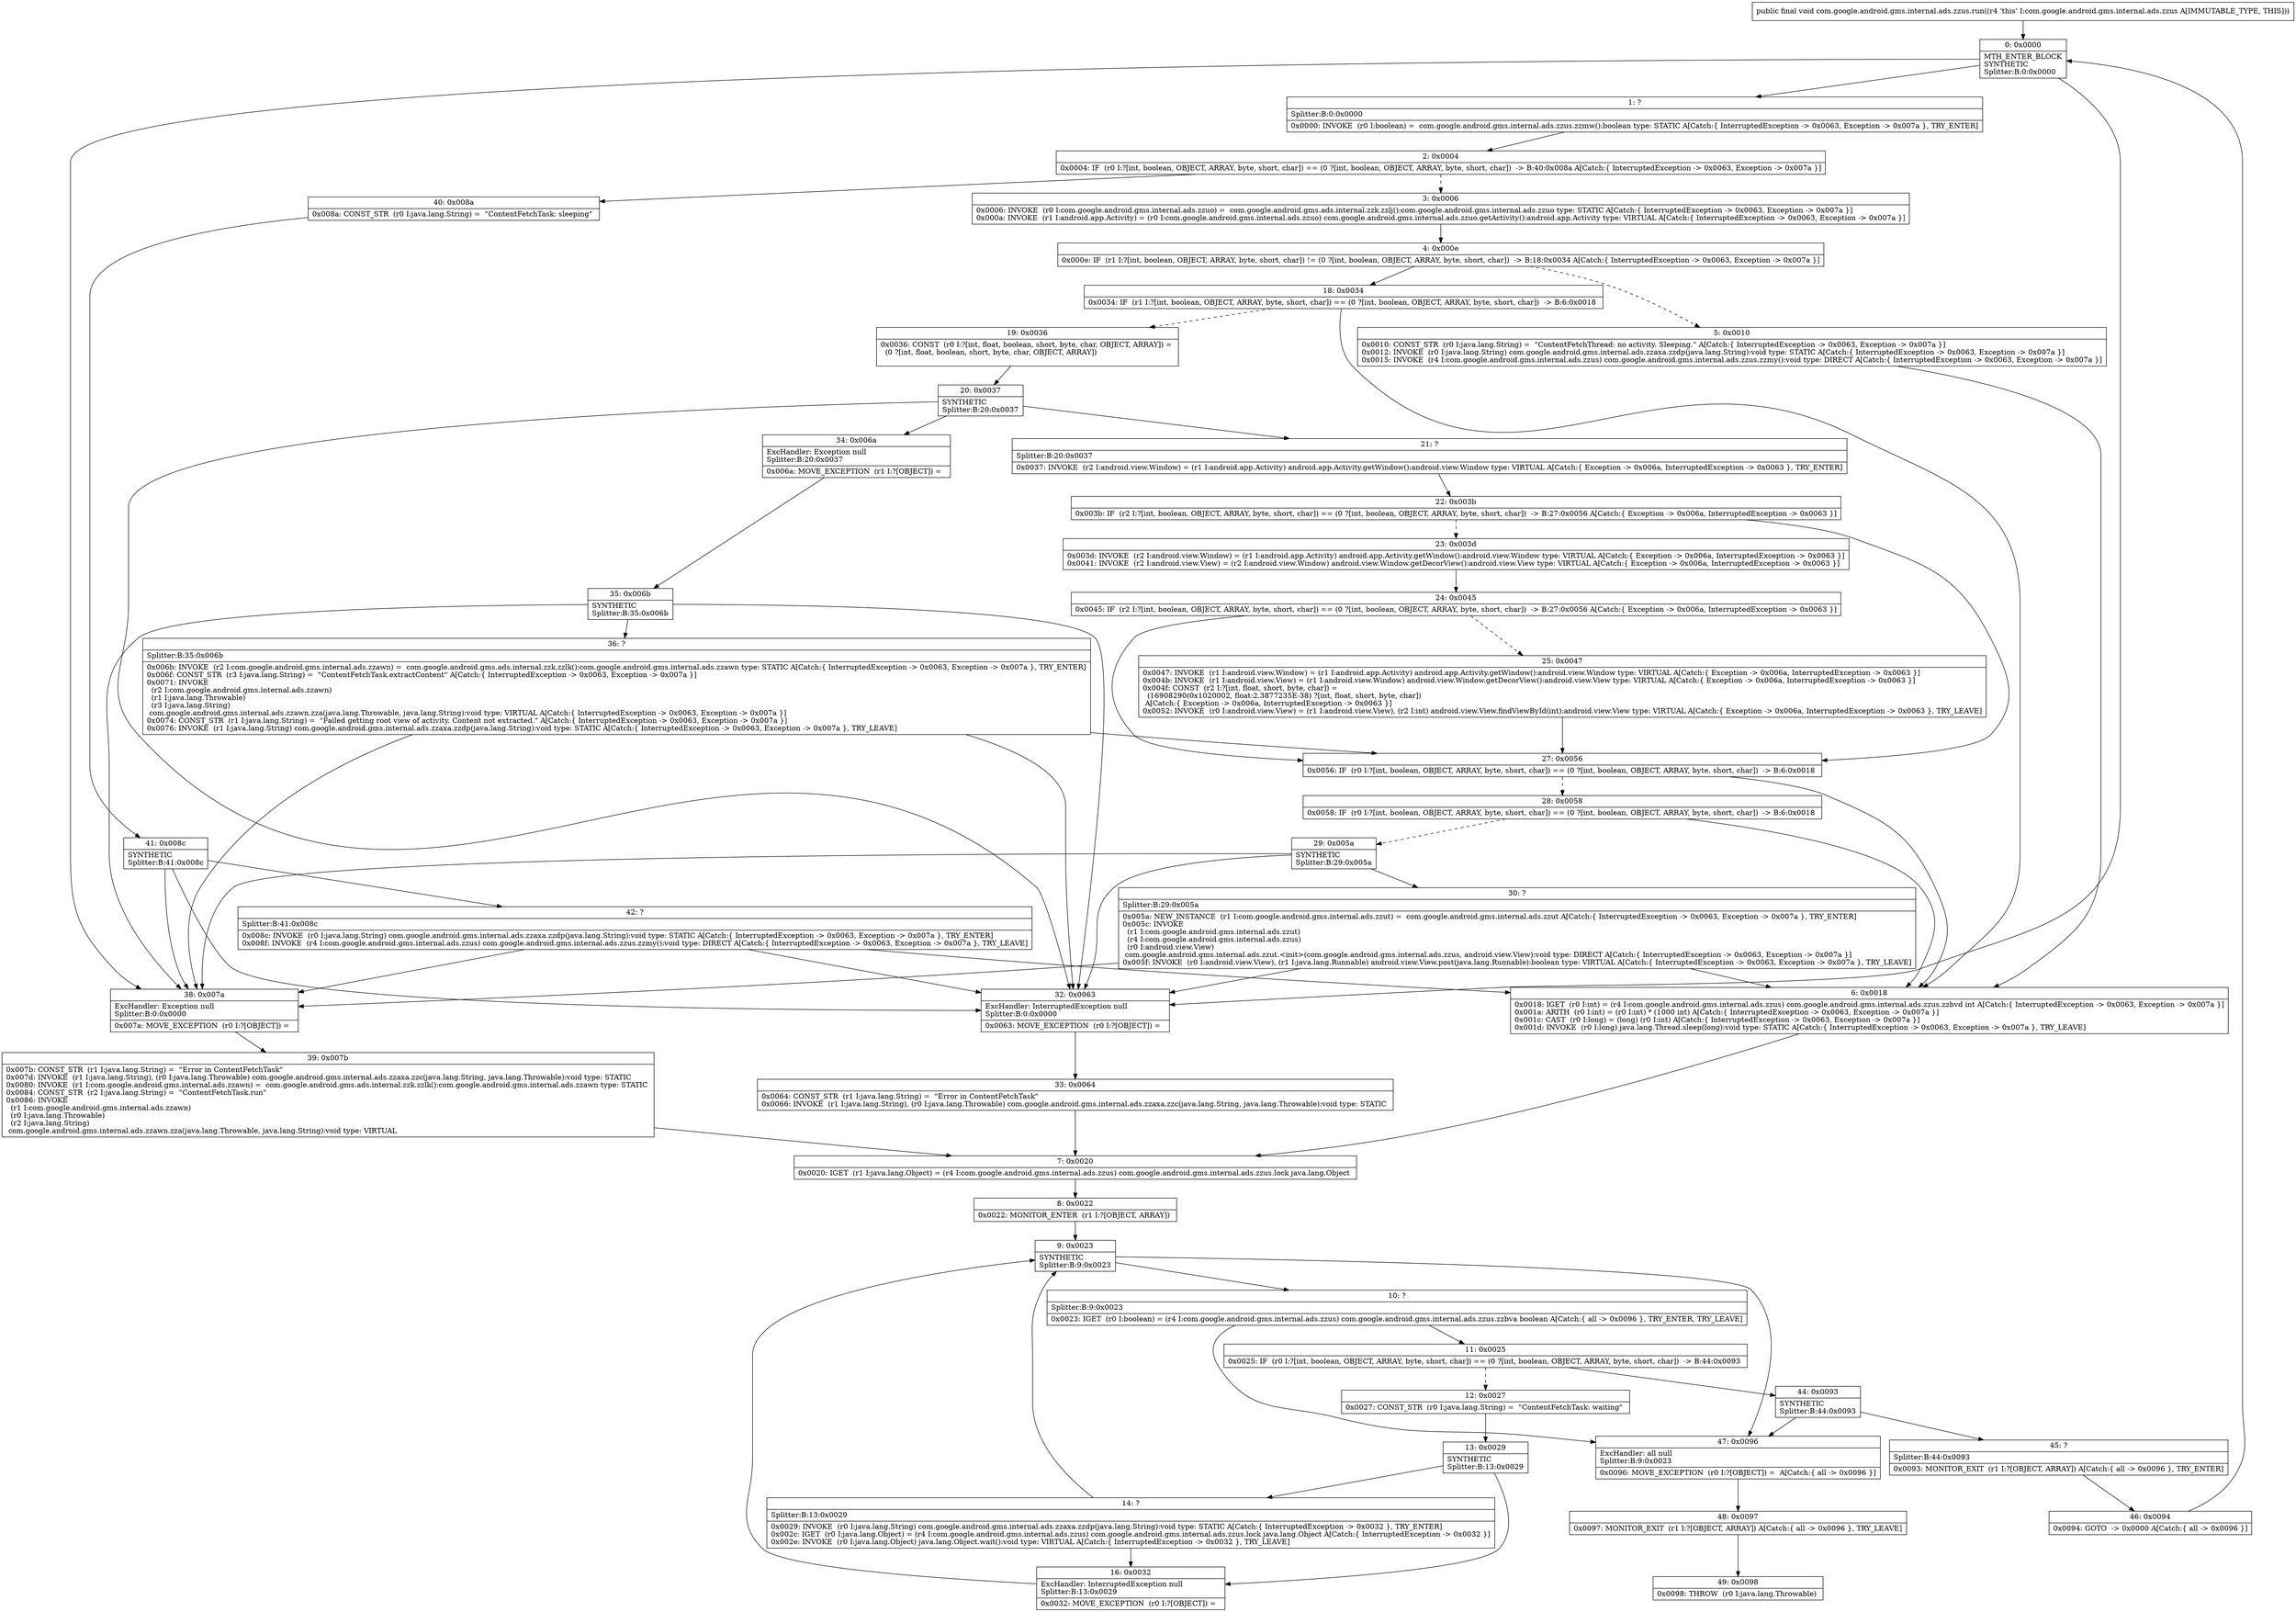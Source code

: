 digraph "CFG forcom.google.android.gms.internal.ads.zzus.run()V" {
Node_0 [shape=record,label="{0\:\ 0x0000|MTH_ENTER_BLOCK\lSYNTHETIC\lSplitter:B:0:0x0000\l}"];
Node_1 [shape=record,label="{1\:\ ?|Splitter:B:0:0x0000\l|0x0000: INVOKE  (r0 I:boolean) =  com.google.android.gms.internal.ads.zzus.zzmw():boolean type: STATIC A[Catch:\{ InterruptedException \-\> 0x0063, Exception \-\> 0x007a \}, TRY_ENTER]\l}"];
Node_2 [shape=record,label="{2\:\ 0x0004|0x0004: IF  (r0 I:?[int, boolean, OBJECT, ARRAY, byte, short, char]) == (0 ?[int, boolean, OBJECT, ARRAY, byte, short, char])  \-\> B:40:0x008a A[Catch:\{ InterruptedException \-\> 0x0063, Exception \-\> 0x007a \}]\l}"];
Node_3 [shape=record,label="{3\:\ 0x0006|0x0006: INVOKE  (r0 I:com.google.android.gms.internal.ads.zzuo) =  com.google.android.gms.ads.internal.zzk.zzlj():com.google.android.gms.internal.ads.zzuo type: STATIC A[Catch:\{ InterruptedException \-\> 0x0063, Exception \-\> 0x007a \}]\l0x000a: INVOKE  (r1 I:android.app.Activity) = (r0 I:com.google.android.gms.internal.ads.zzuo) com.google.android.gms.internal.ads.zzuo.getActivity():android.app.Activity type: VIRTUAL A[Catch:\{ InterruptedException \-\> 0x0063, Exception \-\> 0x007a \}]\l}"];
Node_4 [shape=record,label="{4\:\ 0x000e|0x000e: IF  (r1 I:?[int, boolean, OBJECT, ARRAY, byte, short, char]) != (0 ?[int, boolean, OBJECT, ARRAY, byte, short, char])  \-\> B:18:0x0034 A[Catch:\{ InterruptedException \-\> 0x0063, Exception \-\> 0x007a \}]\l}"];
Node_5 [shape=record,label="{5\:\ 0x0010|0x0010: CONST_STR  (r0 I:java.lang.String) =  \"ContentFetchThread: no activity. Sleeping.\" A[Catch:\{ InterruptedException \-\> 0x0063, Exception \-\> 0x007a \}]\l0x0012: INVOKE  (r0 I:java.lang.String) com.google.android.gms.internal.ads.zzaxa.zzdp(java.lang.String):void type: STATIC A[Catch:\{ InterruptedException \-\> 0x0063, Exception \-\> 0x007a \}]\l0x0015: INVOKE  (r4 I:com.google.android.gms.internal.ads.zzus) com.google.android.gms.internal.ads.zzus.zzmy():void type: DIRECT A[Catch:\{ InterruptedException \-\> 0x0063, Exception \-\> 0x007a \}]\l}"];
Node_6 [shape=record,label="{6\:\ 0x0018|0x0018: IGET  (r0 I:int) = (r4 I:com.google.android.gms.internal.ads.zzus) com.google.android.gms.internal.ads.zzus.zzbvd int A[Catch:\{ InterruptedException \-\> 0x0063, Exception \-\> 0x007a \}]\l0x001a: ARITH  (r0 I:int) = (r0 I:int) * (1000 int) A[Catch:\{ InterruptedException \-\> 0x0063, Exception \-\> 0x007a \}]\l0x001c: CAST  (r0 I:long) = (long) (r0 I:int) A[Catch:\{ InterruptedException \-\> 0x0063, Exception \-\> 0x007a \}]\l0x001d: INVOKE  (r0 I:long) java.lang.Thread.sleep(long):void type: STATIC A[Catch:\{ InterruptedException \-\> 0x0063, Exception \-\> 0x007a \}, TRY_LEAVE]\l}"];
Node_7 [shape=record,label="{7\:\ 0x0020|0x0020: IGET  (r1 I:java.lang.Object) = (r4 I:com.google.android.gms.internal.ads.zzus) com.google.android.gms.internal.ads.zzus.lock java.lang.Object \l}"];
Node_8 [shape=record,label="{8\:\ 0x0022|0x0022: MONITOR_ENTER  (r1 I:?[OBJECT, ARRAY]) \l}"];
Node_9 [shape=record,label="{9\:\ 0x0023|SYNTHETIC\lSplitter:B:9:0x0023\l}"];
Node_10 [shape=record,label="{10\:\ ?|Splitter:B:9:0x0023\l|0x0023: IGET  (r0 I:boolean) = (r4 I:com.google.android.gms.internal.ads.zzus) com.google.android.gms.internal.ads.zzus.zzbva boolean A[Catch:\{ all \-\> 0x0096 \}, TRY_ENTER, TRY_LEAVE]\l}"];
Node_11 [shape=record,label="{11\:\ 0x0025|0x0025: IF  (r0 I:?[int, boolean, OBJECT, ARRAY, byte, short, char]) == (0 ?[int, boolean, OBJECT, ARRAY, byte, short, char])  \-\> B:44:0x0093 \l}"];
Node_12 [shape=record,label="{12\:\ 0x0027|0x0027: CONST_STR  (r0 I:java.lang.String) =  \"ContentFetchTask: waiting\" \l}"];
Node_13 [shape=record,label="{13\:\ 0x0029|SYNTHETIC\lSplitter:B:13:0x0029\l}"];
Node_14 [shape=record,label="{14\:\ ?|Splitter:B:13:0x0029\l|0x0029: INVOKE  (r0 I:java.lang.String) com.google.android.gms.internal.ads.zzaxa.zzdp(java.lang.String):void type: STATIC A[Catch:\{ InterruptedException \-\> 0x0032 \}, TRY_ENTER]\l0x002c: IGET  (r0 I:java.lang.Object) = (r4 I:com.google.android.gms.internal.ads.zzus) com.google.android.gms.internal.ads.zzus.lock java.lang.Object A[Catch:\{ InterruptedException \-\> 0x0032 \}]\l0x002e: INVOKE  (r0 I:java.lang.Object) java.lang.Object.wait():void type: VIRTUAL A[Catch:\{ InterruptedException \-\> 0x0032 \}, TRY_LEAVE]\l}"];
Node_16 [shape=record,label="{16\:\ 0x0032|ExcHandler: InterruptedException null\lSplitter:B:13:0x0029\l|0x0032: MOVE_EXCEPTION  (r0 I:?[OBJECT]) =  \l}"];
Node_18 [shape=record,label="{18\:\ 0x0034|0x0034: IF  (r1 I:?[int, boolean, OBJECT, ARRAY, byte, short, char]) == (0 ?[int, boolean, OBJECT, ARRAY, byte, short, char])  \-\> B:6:0x0018 \l}"];
Node_19 [shape=record,label="{19\:\ 0x0036|0x0036: CONST  (r0 I:?[int, float, boolean, short, byte, char, OBJECT, ARRAY]) = \l  (0 ?[int, float, boolean, short, byte, char, OBJECT, ARRAY])\l \l}"];
Node_20 [shape=record,label="{20\:\ 0x0037|SYNTHETIC\lSplitter:B:20:0x0037\l}"];
Node_21 [shape=record,label="{21\:\ ?|Splitter:B:20:0x0037\l|0x0037: INVOKE  (r2 I:android.view.Window) = (r1 I:android.app.Activity) android.app.Activity.getWindow():android.view.Window type: VIRTUAL A[Catch:\{ Exception \-\> 0x006a, InterruptedException \-\> 0x0063 \}, TRY_ENTER]\l}"];
Node_22 [shape=record,label="{22\:\ 0x003b|0x003b: IF  (r2 I:?[int, boolean, OBJECT, ARRAY, byte, short, char]) == (0 ?[int, boolean, OBJECT, ARRAY, byte, short, char])  \-\> B:27:0x0056 A[Catch:\{ Exception \-\> 0x006a, InterruptedException \-\> 0x0063 \}]\l}"];
Node_23 [shape=record,label="{23\:\ 0x003d|0x003d: INVOKE  (r2 I:android.view.Window) = (r1 I:android.app.Activity) android.app.Activity.getWindow():android.view.Window type: VIRTUAL A[Catch:\{ Exception \-\> 0x006a, InterruptedException \-\> 0x0063 \}]\l0x0041: INVOKE  (r2 I:android.view.View) = (r2 I:android.view.Window) android.view.Window.getDecorView():android.view.View type: VIRTUAL A[Catch:\{ Exception \-\> 0x006a, InterruptedException \-\> 0x0063 \}]\l}"];
Node_24 [shape=record,label="{24\:\ 0x0045|0x0045: IF  (r2 I:?[int, boolean, OBJECT, ARRAY, byte, short, char]) == (0 ?[int, boolean, OBJECT, ARRAY, byte, short, char])  \-\> B:27:0x0056 A[Catch:\{ Exception \-\> 0x006a, InterruptedException \-\> 0x0063 \}]\l}"];
Node_25 [shape=record,label="{25\:\ 0x0047|0x0047: INVOKE  (r1 I:android.view.Window) = (r1 I:android.app.Activity) android.app.Activity.getWindow():android.view.Window type: VIRTUAL A[Catch:\{ Exception \-\> 0x006a, InterruptedException \-\> 0x0063 \}]\l0x004b: INVOKE  (r1 I:android.view.View) = (r1 I:android.view.Window) android.view.Window.getDecorView():android.view.View type: VIRTUAL A[Catch:\{ Exception \-\> 0x006a, InterruptedException \-\> 0x0063 \}]\l0x004f: CONST  (r2 I:?[int, float, short, byte, char]) = \l  (16908290(0x1020002, float:2.3877235E\-38) ?[int, float, short, byte, char])\l A[Catch:\{ Exception \-\> 0x006a, InterruptedException \-\> 0x0063 \}]\l0x0052: INVOKE  (r0 I:android.view.View) = (r1 I:android.view.View), (r2 I:int) android.view.View.findViewById(int):android.view.View type: VIRTUAL A[Catch:\{ Exception \-\> 0x006a, InterruptedException \-\> 0x0063 \}, TRY_LEAVE]\l}"];
Node_27 [shape=record,label="{27\:\ 0x0056|0x0056: IF  (r0 I:?[int, boolean, OBJECT, ARRAY, byte, short, char]) == (0 ?[int, boolean, OBJECT, ARRAY, byte, short, char])  \-\> B:6:0x0018 \l}"];
Node_28 [shape=record,label="{28\:\ 0x0058|0x0058: IF  (r0 I:?[int, boolean, OBJECT, ARRAY, byte, short, char]) == (0 ?[int, boolean, OBJECT, ARRAY, byte, short, char])  \-\> B:6:0x0018 \l}"];
Node_29 [shape=record,label="{29\:\ 0x005a|SYNTHETIC\lSplitter:B:29:0x005a\l}"];
Node_30 [shape=record,label="{30\:\ ?|Splitter:B:29:0x005a\l|0x005a: NEW_INSTANCE  (r1 I:com.google.android.gms.internal.ads.zzut) =  com.google.android.gms.internal.ads.zzut A[Catch:\{ InterruptedException \-\> 0x0063, Exception \-\> 0x007a \}, TRY_ENTER]\l0x005c: INVOKE  \l  (r1 I:com.google.android.gms.internal.ads.zzut)\l  (r4 I:com.google.android.gms.internal.ads.zzus)\l  (r0 I:android.view.View)\l com.google.android.gms.internal.ads.zzut.\<init\>(com.google.android.gms.internal.ads.zzus, android.view.View):void type: DIRECT A[Catch:\{ InterruptedException \-\> 0x0063, Exception \-\> 0x007a \}]\l0x005f: INVOKE  (r0 I:android.view.View), (r1 I:java.lang.Runnable) android.view.View.post(java.lang.Runnable):boolean type: VIRTUAL A[Catch:\{ InterruptedException \-\> 0x0063, Exception \-\> 0x007a \}, TRY_LEAVE]\l}"];
Node_32 [shape=record,label="{32\:\ 0x0063|ExcHandler: InterruptedException null\lSplitter:B:0:0x0000\l|0x0063: MOVE_EXCEPTION  (r0 I:?[OBJECT]) =  \l}"];
Node_33 [shape=record,label="{33\:\ 0x0064|0x0064: CONST_STR  (r1 I:java.lang.String) =  \"Error in ContentFetchTask\" \l0x0066: INVOKE  (r1 I:java.lang.String), (r0 I:java.lang.Throwable) com.google.android.gms.internal.ads.zzaxa.zzc(java.lang.String, java.lang.Throwable):void type: STATIC \l}"];
Node_34 [shape=record,label="{34\:\ 0x006a|ExcHandler: Exception null\lSplitter:B:20:0x0037\l|0x006a: MOVE_EXCEPTION  (r1 I:?[OBJECT]) =  \l}"];
Node_35 [shape=record,label="{35\:\ 0x006b|SYNTHETIC\lSplitter:B:35:0x006b\l}"];
Node_36 [shape=record,label="{36\:\ ?|Splitter:B:35:0x006b\l|0x006b: INVOKE  (r2 I:com.google.android.gms.internal.ads.zzawn) =  com.google.android.gms.ads.internal.zzk.zzlk():com.google.android.gms.internal.ads.zzawn type: STATIC A[Catch:\{ InterruptedException \-\> 0x0063, Exception \-\> 0x007a \}, TRY_ENTER]\l0x006f: CONST_STR  (r3 I:java.lang.String) =  \"ContentFetchTask.extractContent\" A[Catch:\{ InterruptedException \-\> 0x0063, Exception \-\> 0x007a \}]\l0x0071: INVOKE  \l  (r2 I:com.google.android.gms.internal.ads.zzawn)\l  (r1 I:java.lang.Throwable)\l  (r3 I:java.lang.String)\l com.google.android.gms.internal.ads.zzawn.zza(java.lang.Throwable, java.lang.String):void type: VIRTUAL A[Catch:\{ InterruptedException \-\> 0x0063, Exception \-\> 0x007a \}]\l0x0074: CONST_STR  (r1 I:java.lang.String) =  \"Failed getting root view of activity. Content not extracted.\" A[Catch:\{ InterruptedException \-\> 0x0063, Exception \-\> 0x007a \}]\l0x0076: INVOKE  (r1 I:java.lang.String) com.google.android.gms.internal.ads.zzaxa.zzdp(java.lang.String):void type: STATIC A[Catch:\{ InterruptedException \-\> 0x0063, Exception \-\> 0x007a \}, TRY_LEAVE]\l}"];
Node_38 [shape=record,label="{38\:\ 0x007a|ExcHandler: Exception null\lSplitter:B:0:0x0000\l|0x007a: MOVE_EXCEPTION  (r0 I:?[OBJECT]) =  \l}"];
Node_39 [shape=record,label="{39\:\ 0x007b|0x007b: CONST_STR  (r1 I:java.lang.String) =  \"Error in ContentFetchTask\" \l0x007d: INVOKE  (r1 I:java.lang.String), (r0 I:java.lang.Throwable) com.google.android.gms.internal.ads.zzaxa.zzc(java.lang.String, java.lang.Throwable):void type: STATIC \l0x0080: INVOKE  (r1 I:com.google.android.gms.internal.ads.zzawn) =  com.google.android.gms.ads.internal.zzk.zzlk():com.google.android.gms.internal.ads.zzawn type: STATIC \l0x0084: CONST_STR  (r2 I:java.lang.String) =  \"ContentFetchTask.run\" \l0x0086: INVOKE  \l  (r1 I:com.google.android.gms.internal.ads.zzawn)\l  (r0 I:java.lang.Throwable)\l  (r2 I:java.lang.String)\l com.google.android.gms.internal.ads.zzawn.zza(java.lang.Throwable, java.lang.String):void type: VIRTUAL \l}"];
Node_40 [shape=record,label="{40\:\ 0x008a|0x008a: CONST_STR  (r0 I:java.lang.String) =  \"ContentFetchTask: sleeping\" \l}"];
Node_41 [shape=record,label="{41\:\ 0x008c|SYNTHETIC\lSplitter:B:41:0x008c\l}"];
Node_42 [shape=record,label="{42\:\ ?|Splitter:B:41:0x008c\l|0x008c: INVOKE  (r0 I:java.lang.String) com.google.android.gms.internal.ads.zzaxa.zzdp(java.lang.String):void type: STATIC A[Catch:\{ InterruptedException \-\> 0x0063, Exception \-\> 0x007a \}, TRY_ENTER]\l0x008f: INVOKE  (r4 I:com.google.android.gms.internal.ads.zzus) com.google.android.gms.internal.ads.zzus.zzmy():void type: DIRECT A[Catch:\{ InterruptedException \-\> 0x0063, Exception \-\> 0x007a \}, TRY_LEAVE]\l}"];
Node_44 [shape=record,label="{44\:\ 0x0093|SYNTHETIC\lSplitter:B:44:0x0093\l}"];
Node_45 [shape=record,label="{45\:\ ?|Splitter:B:44:0x0093\l|0x0093: MONITOR_EXIT  (r1 I:?[OBJECT, ARRAY]) A[Catch:\{ all \-\> 0x0096 \}, TRY_ENTER]\l}"];
Node_46 [shape=record,label="{46\:\ 0x0094|0x0094: GOTO  \-\> 0x0000 A[Catch:\{ all \-\> 0x0096 \}]\l}"];
Node_47 [shape=record,label="{47\:\ 0x0096|ExcHandler: all null\lSplitter:B:9:0x0023\l|0x0096: MOVE_EXCEPTION  (r0 I:?[OBJECT]) =  A[Catch:\{ all \-\> 0x0096 \}]\l}"];
Node_48 [shape=record,label="{48\:\ 0x0097|0x0097: MONITOR_EXIT  (r1 I:?[OBJECT, ARRAY]) A[Catch:\{ all \-\> 0x0096 \}, TRY_LEAVE]\l}"];
Node_49 [shape=record,label="{49\:\ 0x0098|0x0098: THROW  (r0 I:java.lang.Throwable) \l}"];
MethodNode[shape=record,label="{public final void com.google.android.gms.internal.ads.zzus.run((r4 'this' I:com.google.android.gms.internal.ads.zzus A[IMMUTABLE_TYPE, THIS])) }"];
MethodNode -> Node_0;
Node_0 -> Node_1;
Node_0 -> Node_32;
Node_0 -> Node_38;
Node_1 -> Node_2;
Node_2 -> Node_3[style=dashed];
Node_2 -> Node_40;
Node_3 -> Node_4;
Node_4 -> Node_5[style=dashed];
Node_4 -> Node_18;
Node_5 -> Node_6;
Node_6 -> Node_7;
Node_7 -> Node_8;
Node_8 -> Node_9;
Node_9 -> Node_10;
Node_9 -> Node_47;
Node_10 -> Node_11;
Node_10 -> Node_47;
Node_11 -> Node_12[style=dashed];
Node_11 -> Node_44;
Node_12 -> Node_13;
Node_13 -> Node_14;
Node_13 -> Node_16;
Node_14 -> Node_16;
Node_14 -> Node_9;
Node_16 -> Node_9;
Node_18 -> Node_6;
Node_18 -> Node_19[style=dashed];
Node_19 -> Node_20;
Node_20 -> Node_21;
Node_20 -> Node_34;
Node_20 -> Node_32;
Node_21 -> Node_22;
Node_22 -> Node_23[style=dashed];
Node_22 -> Node_27;
Node_23 -> Node_24;
Node_24 -> Node_25[style=dashed];
Node_24 -> Node_27;
Node_25 -> Node_27;
Node_27 -> Node_6;
Node_27 -> Node_28[style=dashed];
Node_28 -> Node_6;
Node_28 -> Node_29[style=dashed];
Node_29 -> Node_30;
Node_29 -> Node_32;
Node_29 -> Node_38;
Node_30 -> Node_32;
Node_30 -> Node_38;
Node_30 -> Node_6;
Node_32 -> Node_33;
Node_33 -> Node_7;
Node_34 -> Node_35;
Node_35 -> Node_36;
Node_35 -> Node_32;
Node_35 -> Node_38;
Node_36 -> Node_32;
Node_36 -> Node_38;
Node_36 -> Node_27;
Node_38 -> Node_39;
Node_39 -> Node_7;
Node_40 -> Node_41;
Node_41 -> Node_42;
Node_41 -> Node_32;
Node_41 -> Node_38;
Node_42 -> Node_32;
Node_42 -> Node_38;
Node_42 -> Node_6;
Node_44 -> Node_45;
Node_44 -> Node_47;
Node_45 -> Node_46;
Node_46 -> Node_0;
Node_47 -> Node_48;
Node_48 -> Node_49;
}

